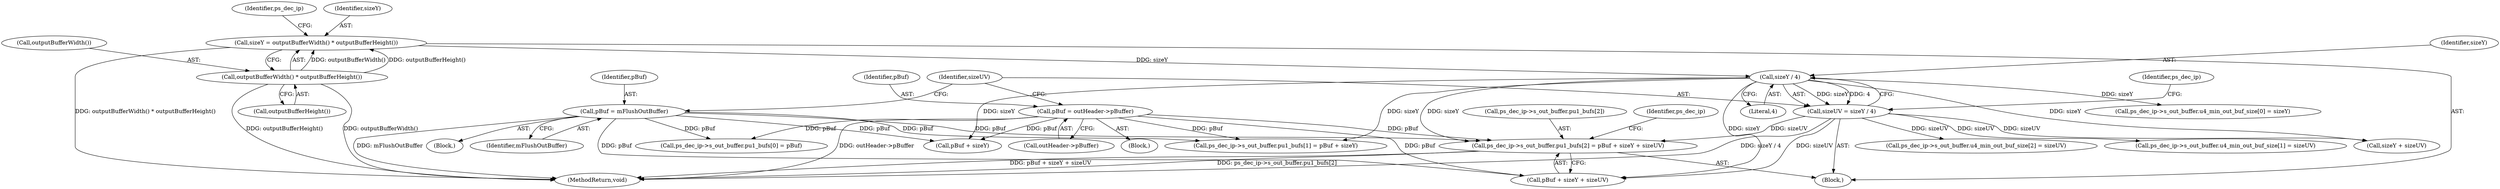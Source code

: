 digraph "0_Android_918eeaa29d99d257282fafec931b4bda0e3bae12_0@pointer" {
"1000241" [label="(Call,ps_dec_ip->s_out_buffer.pu1_bufs[2] = pBuf + sizeY + sizeUV)"];
"1000186" [label="(Call,pBuf = mFlushOutBuffer)"];
"1000179" [label="(Call,pBuf = outHeader->pBuffer)"];
"1000191" [label="(Call,sizeY / 4)"];
"1000109" [label="(Call,sizeY = outputBufferWidth() * outputBufferHeight())"];
"1000111" [label="(Call,outputBufferWidth() * outputBufferHeight())"];
"1000189" [label="(Call,sizeUV = sizeY / 4)"];
"1000193" [label="(Literal,4)"];
"1000118" [label="(Identifier,ps_dec_ip)"];
"1000111" [label="(Call,outputBufferWidth() * outputBufferHeight())"];
"1000113" [label="(Call,outputBufferHeight())"];
"1000251" [label="(Call,sizeY + sizeUV)"];
"1000212" [label="(Call,ps_dec_ip->s_out_buffer.u4_min_out_buf_size[2] = sizeUV)"];
"1000203" [label="(Call,ps_dec_ip->s_out_buffer.u4_min_out_buf_size[1] = sizeUV)"];
"1000230" [label="(Call,ps_dec_ip->s_out_buffer.pu1_bufs[1] = pBuf + sizeY)"];
"1000262" [label="(MethodReturn,void)"];
"1000180" [label="(Identifier,pBuf)"];
"1000249" [label="(Call,pBuf + sizeY + sizeUV)"];
"1000189" [label="(Call,sizeUV = sizeY / 4)"];
"1000241" [label="(Call,ps_dec_ip->s_out_buffer.pu1_bufs[2] = pBuf + sizeY + sizeUV)"];
"1000186" [label="(Call,pBuf = mFlushOutBuffer)"];
"1000185" [label="(Block,)"];
"1000110" [label="(Identifier,sizeY)"];
"1000242" [label="(Call,ps_dec_ip->s_out_buffer.pu1_bufs[2])"];
"1000181" [label="(Call,outHeader->pBuffer)"];
"1000198" [label="(Identifier,ps_dec_ip)"];
"1000187" [label="(Identifier,pBuf)"];
"1000191" [label="(Call,sizeY / 4)"];
"1000188" [label="(Identifier,mFlushOutBuffer)"];
"1000107" [label="(Block,)"];
"1000192" [label="(Identifier,sizeY)"];
"1000190" [label="(Identifier,sizeUV)"];
"1000109" [label="(Call,sizeY = outputBufferWidth() * outputBufferHeight())"];
"1000178" [label="(Block,)"];
"1000238" [label="(Call,pBuf + sizeY)"];
"1000257" [label="(Identifier,ps_dec_ip)"];
"1000112" [label="(Call,outputBufferWidth())"];
"1000179" [label="(Call,pBuf = outHeader->pBuffer)"];
"1000221" [label="(Call,ps_dec_ip->s_out_buffer.pu1_bufs[0] = pBuf)"];
"1000194" [label="(Call,ps_dec_ip->s_out_buffer.u4_min_out_buf_size[0] = sizeY)"];
"1000241" -> "1000107"  [label="AST: "];
"1000241" -> "1000249"  [label="CFG: "];
"1000242" -> "1000241"  [label="AST: "];
"1000249" -> "1000241"  [label="AST: "];
"1000257" -> "1000241"  [label="CFG: "];
"1000241" -> "1000262"  [label="DDG: ps_dec_ip->s_out_buffer.pu1_bufs[2]"];
"1000241" -> "1000262"  [label="DDG: pBuf + sizeY + sizeUV"];
"1000186" -> "1000241"  [label="DDG: pBuf"];
"1000179" -> "1000241"  [label="DDG: pBuf"];
"1000191" -> "1000241"  [label="DDG: sizeY"];
"1000189" -> "1000241"  [label="DDG: sizeUV"];
"1000186" -> "1000185"  [label="AST: "];
"1000186" -> "1000188"  [label="CFG: "];
"1000187" -> "1000186"  [label="AST: "];
"1000188" -> "1000186"  [label="AST: "];
"1000190" -> "1000186"  [label="CFG: "];
"1000186" -> "1000262"  [label="DDG: mFlushOutBuffer"];
"1000186" -> "1000221"  [label="DDG: pBuf"];
"1000186" -> "1000230"  [label="DDG: pBuf"];
"1000186" -> "1000238"  [label="DDG: pBuf"];
"1000186" -> "1000249"  [label="DDG: pBuf"];
"1000179" -> "1000178"  [label="AST: "];
"1000179" -> "1000181"  [label="CFG: "];
"1000180" -> "1000179"  [label="AST: "];
"1000181" -> "1000179"  [label="AST: "];
"1000190" -> "1000179"  [label="CFG: "];
"1000179" -> "1000262"  [label="DDG: outHeader->pBuffer"];
"1000179" -> "1000221"  [label="DDG: pBuf"];
"1000179" -> "1000230"  [label="DDG: pBuf"];
"1000179" -> "1000238"  [label="DDG: pBuf"];
"1000179" -> "1000249"  [label="DDG: pBuf"];
"1000191" -> "1000189"  [label="AST: "];
"1000191" -> "1000193"  [label="CFG: "];
"1000192" -> "1000191"  [label="AST: "];
"1000193" -> "1000191"  [label="AST: "];
"1000189" -> "1000191"  [label="CFG: "];
"1000191" -> "1000189"  [label="DDG: sizeY"];
"1000191" -> "1000189"  [label="DDG: 4"];
"1000109" -> "1000191"  [label="DDG: sizeY"];
"1000191" -> "1000194"  [label="DDG: sizeY"];
"1000191" -> "1000230"  [label="DDG: sizeY"];
"1000191" -> "1000238"  [label="DDG: sizeY"];
"1000191" -> "1000249"  [label="DDG: sizeY"];
"1000191" -> "1000251"  [label="DDG: sizeY"];
"1000109" -> "1000107"  [label="AST: "];
"1000109" -> "1000111"  [label="CFG: "];
"1000110" -> "1000109"  [label="AST: "];
"1000111" -> "1000109"  [label="AST: "];
"1000118" -> "1000109"  [label="CFG: "];
"1000109" -> "1000262"  [label="DDG: outputBufferWidth() * outputBufferHeight()"];
"1000111" -> "1000109"  [label="DDG: outputBufferWidth()"];
"1000111" -> "1000109"  [label="DDG: outputBufferHeight()"];
"1000111" -> "1000113"  [label="CFG: "];
"1000112" -> "1000111"  [label="AST: "];
"1000113" -> "1000111"  [label="AST: "];
"1000111" -> "1000262"  [label="DDG: outputBufferWidth()"];
"1000111" -> "1000262"  [label="DDG: outputBufferHeight()"];
"1000189" -> "1000107"  [label="AST: "];
"1000190" -> "1000189"  [label="AST: "];
"1000198" -> "1000189"  [label="CFG: "];
"1000189" -> "1000262"  [label="DDG: sizeY / 4"];
"1000189" -> "1000203"  [label="DDG: sizeUV"];
"1000189" -> "1000212"  [label="DDG: sizeUV"];
"1000189" -> "1000249"  [label="DDG: sizeUV"];
"1000189" -> "1000251"  [label="DDG: sizeUV"];
}
